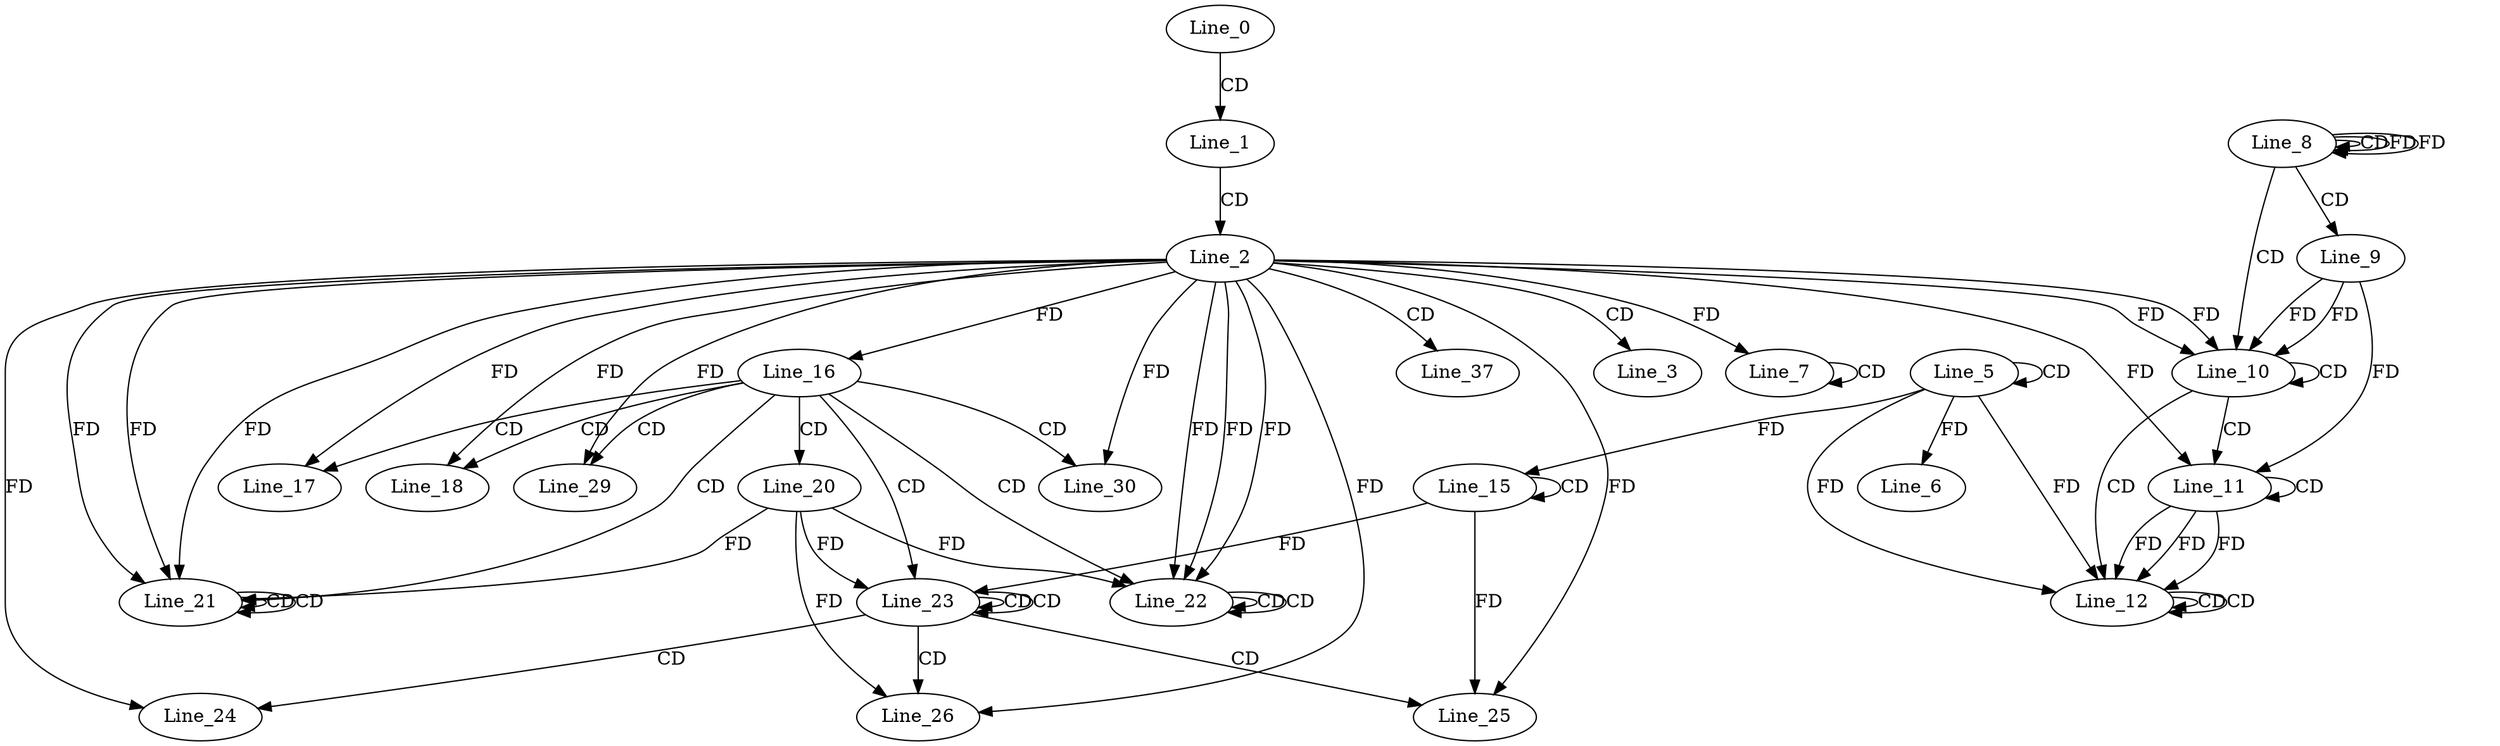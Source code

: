 digraph G {
  Line_0;
  Line_1;
  Line_2;
  Line_3;
  Line_5;
  Line_5;
  Line_6;
  Line_7;
  Line_7;
  Line_8;
  Line_8;
  Line_8;
  Line_9;
  Line_10;
  Line_10;
  Line_11;
  Line_11;
  Line_12;
  Line_12;
  Line_12;
  Line_12;
  Line_12;
  Line_15;
  Line_15;
  Line_16;
  Line_16;
  Line_17;
  Line_18;
  Line_20;
  Line_21;
  Line_21;
  Line_21;
  Line_21;
  Line_22;
  Line_22;
  Line_22;
  Line_22;
  Line_23;
  Line_23;
  Line_23;
  Line_24;
  Line_25;
  Line_25;
  Line_26;
  Line_26;
  Line_29;
  Line_30;
  Line_37;
  Line_0 -> Line_1 [ label="CD" ];
  Line_1 -> Line_2 [ label="CD" ];
  Line_2 -> Line_3 [ label="CD" ];
  Line_5 -> Line_5 [ label="CD" ];
  Line_5 -> Line_6 [ label="FD" ];
  Line_7 -> Line_7 [ label="CD" ];
  Line_2 -> Line_7 [ label="FD" ];
  Line_8 -> Line_8 [ label="CD" ];
  Line_8 -> Line_8 [ label="FD" ];
  Line_8 -> Line_9 [ label="CD" ];
  Line_8 -> Line_10 [ label="CD" ];
  Line_2 -> Line_10 [ label="FD" ];
  Line_9 -> Line_10 [ label="FD" ];
  Line_10 -> Line_10 [ label="CD" ];
  Line_2 -> Line_10 [ label="FD" ];
  Line_9 -> Line_10 [ label="FD" ];
  Line_10 -> Line_11 [ label="CD" ];
  Line_11 -> Line_11 [ label="CD" ];
  Line_2 -> Line_11 [ label="FD" ];
  Line_9 -> Line_11 [ label="FD" ];
  Line_10 -> Line_12 [ label="CD" ];
  Line_11 -> Line_12 [ label="FD" ];
  Line_12 -> Line_12 [ label="CD" ];
  Line_5 -> Line_12 [ label="FD" ];
  Line_11 -> Line_12 [ label="FD" ];
  Line_12 -> Line_12 [ label="CD" ];
  Line_5 -> Line_12 [ label="FD" ];
  Line_11 -> Line_12 [ label="FD" ];
  Line_15 -> Line_15 [ label="CD" ];
  Line_5 -> Line_15 [ label="FD" ];
  Line_2 -> Line_16 [ label="FD" ];
  Line_16 -> Line_17 [ label="CD" ];
  Line_2 -> Line_17 [ label="FD" ];
  Line_16 -> Line_18 [ label="CD" ];
  Line_2 -> Line_18 [ label="FD" ];
  Line_16 -> Line_20 [ label="CD" ];
  Line_16 -> Line_21 [ label="CD" ];
  Line_2 -> Line_21 [ label="FD" ];
  Line_21 -> Line_21 [ label="CD" ];
  Line_2 -> Line_21 [ label="FD" ];
  Line_21 -> Line_21 [ label="CD" ];
  Line_20 -> Line_21 [ label="FD" ];
  Line_2 -> Line_21 [ label="FD" ];
  Line_16 -> Line_22 [ label="CD" ];
  Line_2 -> Line_22 [ label="FD" ];
  Line_22 -> Line_22 [ label="CD" ];
  Line_2 -> Line_22 [ label="FD" ];
  Line_22 -> Line_22 [ label="CD" ];
  Line_20 -> Line_22 [ label="FD" ];
  Line_2 -> Line_22 [ label="FD" ];
  Line_16 -> Line_23 [ label="CD" ];
  Line_23 -> Line_23 [ label="CD" ];
  Line_23 -> Line_23 [ label="CD" ];
  Line_15 -> Line_23 [ label="FD" ];
  Line_20 -> Line_23 [ label="FD" ];
  Line_23 -> Line_24 [ label="CD" ];
  Line_2 -> Line_24 [ label="FD" ];
  Line_23 -> Line_25 [ label="CD" ];
  Line_2 -> Line_25 [ label="FD" ];
  Line_15 -> Line_25 [ label="FD" ];
  Line_23 -> Line_26 [ label="CD" ];
  Line_2 -> Line_26 [ label="FD" ];
  Line_20 -> Line_26 [ label="FD" ];
  Line_16 -> Line_29 [ label="CD" ];
  Line_2 -> Line_29 [ label="FD" ];
  Line_16 -> Line_30 [ label="CD" ];
  Line_2 -> Line_30 [ label="FD" ];
  Line_2 -> Line_37 [ label="CD" ];
  Line_8 -> Line_8 [ label="FD" ];
}
